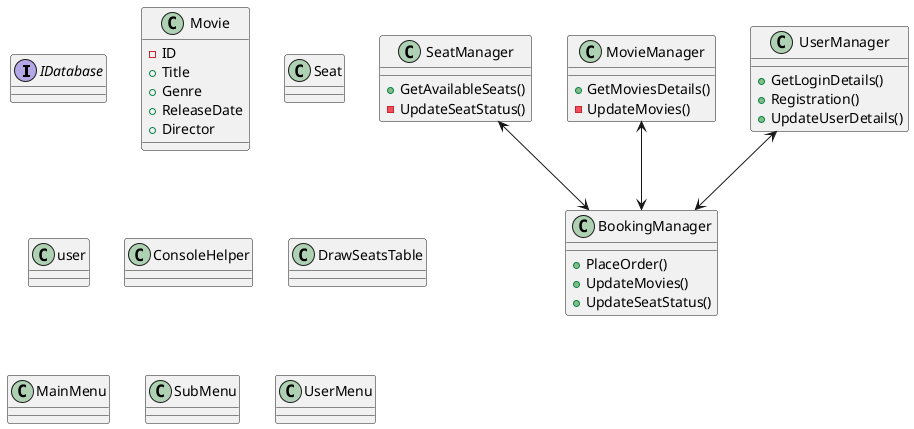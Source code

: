 ﻿@startuml

interface IDatabase


class SeatManager
{
 + GetAvailableSeats()
 - UpdateSeatStatus()
}
class MovieManager
{
 + GetMoviesDetails()
 - UpdateMovies()
}
class UserManager
{
+ GetLoginDetails()
+ Registration()
+ UpdateUserDetails()
}

class BookingManager
{
+ PlaceOrder()
+ UpdateMovies()
+ UpdateSeatStatus()
}

 MovieManager <-->  BookingManager
UserManager <--> BookingManager
SeatManager <--> BookingManager

class Movie
{
 -ID
 +Title
 +Genre
 +ReleaseDate
 +Director
}
class Seat
class user

class ConsoleHelper
class DrawSeatsTable

class MainMenu
class SubMenu
class UserMenu


@enduml
